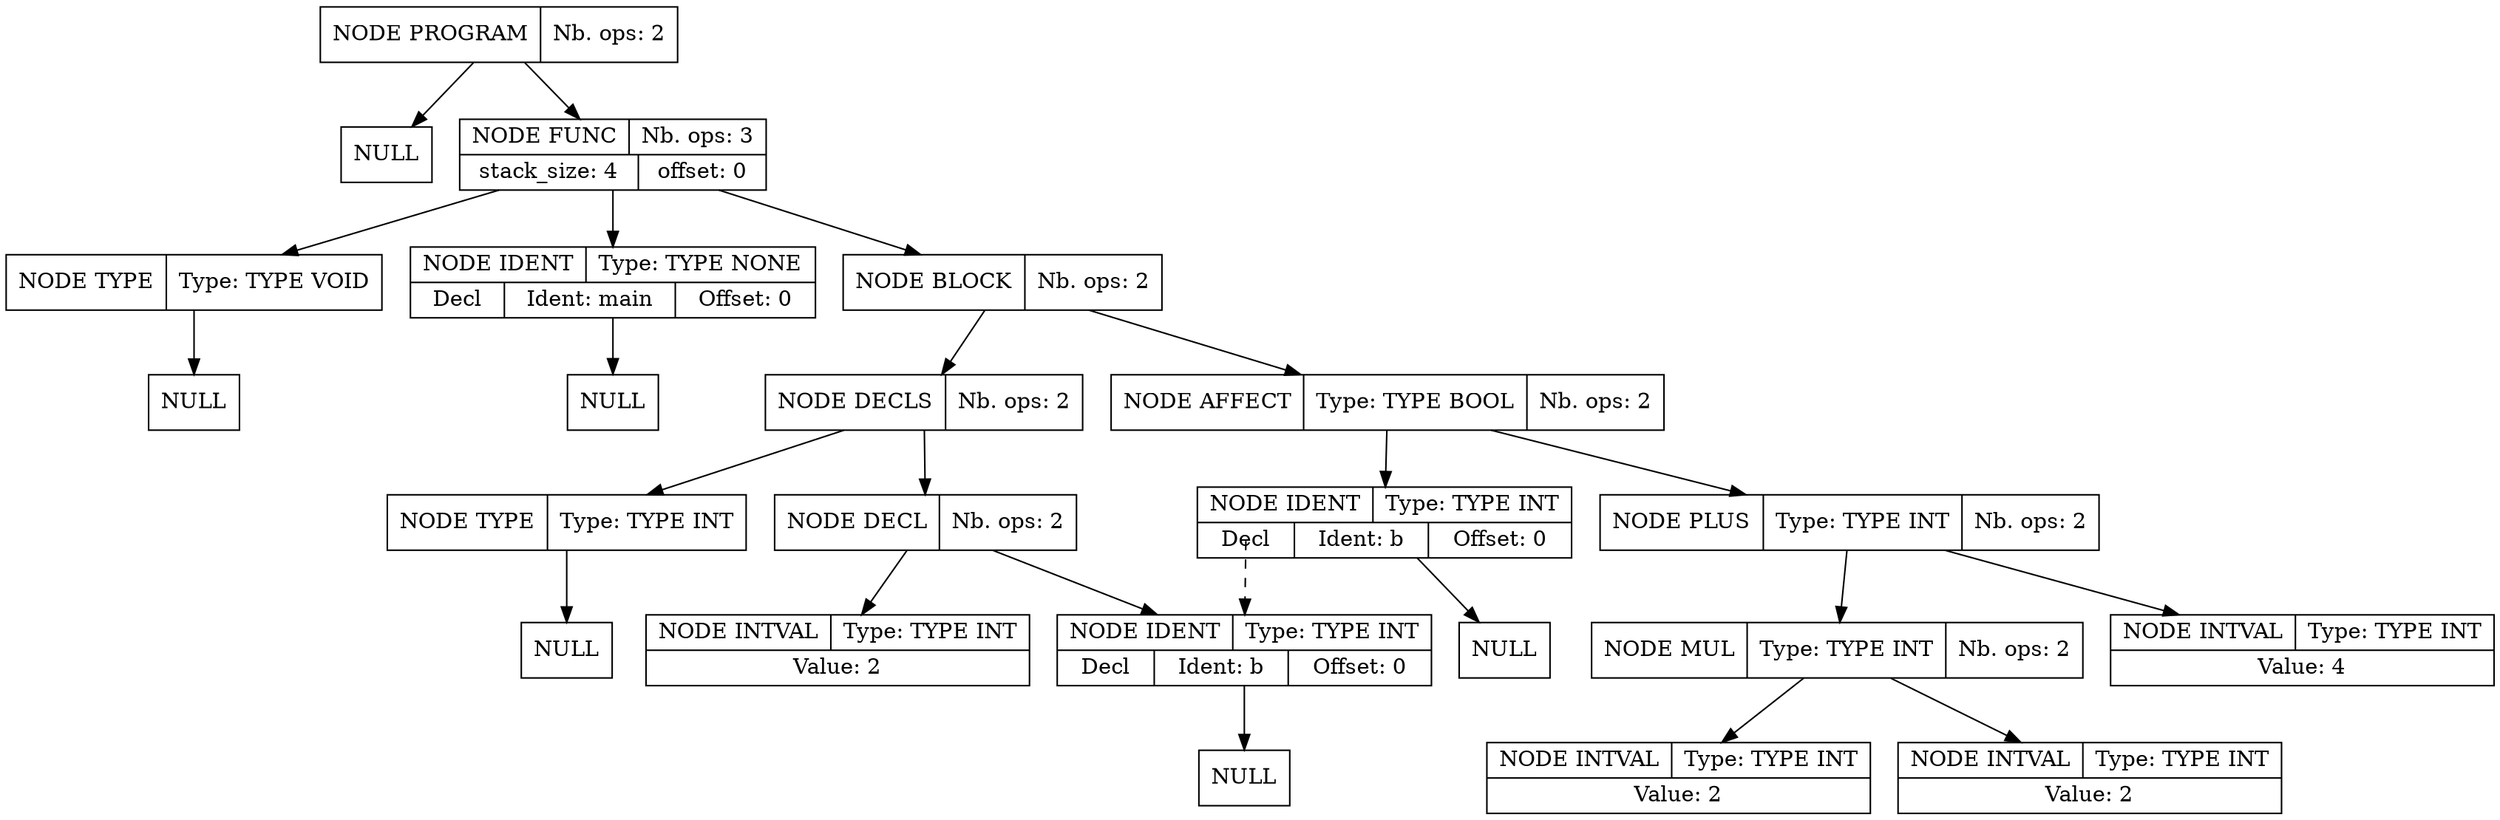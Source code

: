 digraph global_vars {
    N1 [shape=record, label="{{NODE PROGRAM|Nb. ops: 2}}"];
    N2 [shape=record, label="{{NULL}}"];
    edge[tailclip=true];
    N1 -> N2
    N3 [shape=record, label="{{NODE FUNC|Nb. ops: 3}|{stack_size: 4|offset: 0}}"];
    N4 [shape=record, label="{{NODE TYPE|Type: TYPE VOID}}"];
    N5 [shape=record, label="{{NULL}}"];
    edge[tailclip=true];
    N4 -> N5
    edge[tailclip=true];
    N3 -> N4
    N6 [shape=record, label="{{NODE IDENT|Type: TYPE NONE}|{<decl>Decl      |Ident: main|Offset: 0}}"];
    N7 [shape=record, label="{{NULL}}"];
    edge[tailclip=true];
    N6 -> N7
    edge[tailclip=true];
    N3 -> N6
    N8 [shape=record, label="{{NODE BLOCK|Nb. ops: 2}}"];
    N9 [shape=record, label="{{NODE DECLS|Nb. ops: 2}}"];
    N10 [shape=record, label="{{NODE TYPE|Type: TYPE INT}}"];
    N11 [shape=record, label="{{NULL}}"];
    edge[tailclip=true];
    N10 -> N11
    edge[tailclip=true];
    N9 -> N10
    N12 [shape=record, label="{{NODE DECL|Nb. ops: 2}}"];
    N13 [shape=record, label="{{NODE IDENT|Type: TYPE INT}|{<decl>Decl      |Ident: b|Offset: 0}}"];
    N14 [shape=record, label="{{NULL}}"];
    edge[tailclip=true];
    N13 -> N14
    edge[tailclip=true];
    N12 -> N13
    N15 [shape=record, label="{{NODE INTVAL|Type: TYPE INT}|{Value: 2}}"];
    edge[tailclip=true];
    N12 -> N15
    edge[tailclip=true];
    N9 -> N12
    edge[tailclip=true];
    N8 -> N9
    N16 [shape=record, label="{{NODE AFFECT|Type: TYPE BOOL|Nb. ops: 2}}"];
    N17 [shape=record, label="{{NODE IDENT|Type: TYPE INT}|{<decl>Decl      |Ident: b|Offset: 0}}"];
    edge[tailclip=false];
    "N17":decl:c -> "N13" [style=dashed]
    N18 [shape=record, label="{{NULL}}"];
    edge[tailclip=true];
    N17 -> N18
    edge[tailclip=true];
    N16 -> N17
    N19 [shape=record, label="{{NODE PLUS|Type: TYPE INT|Nb. ops: 2}}"];
    N20 [shape=record, label="{{NODE MUL|Type: TYPE INT|Nb. ops: 2}}"];
    N21 [shape=record, label="{{NODE INTVAL|Type: TYPE INT}|{Value: 2}}"];
    edge[tailclip=true];
    N20 -> N21
    N22 [shape=record, label="{{NODE INTVAL|Type: TYPE INT}|{Value: 2}}"];
    edge[tailclip=true];
    N20 -> N22
    edge[tailclip=true];
    N19 -> N20
    N23 [shape=record, label="{{NODE INTVAL|Type: TYPE INT}|{Value: 4}}"];
    edge[tailclip=true];
    N19 -> N23
    edge[tailclip=true];
    N16 -> N19
    edge[tailclip=true];
    N8 -> N16
    edge[tailclip=true];
    N3 -> N8
    edge[tailclip=true];
    N1 -> N3
}